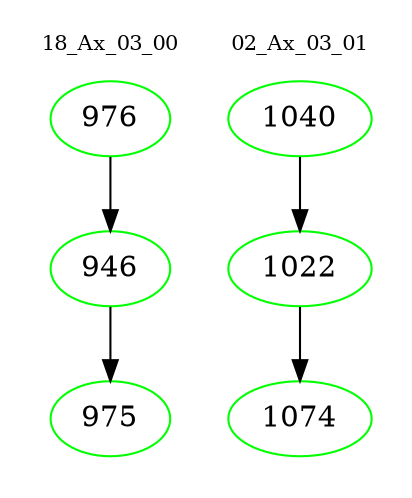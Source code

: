 digraph{
subgraph cluster_0 {
color = white
label = "18_Ax_03_00";
fontsize=10;
T0_976 [label="976", color="green"]
T0_976 -> T0_946 [color="black"]
T0_946 [label="946", color="green"]
T0_946 -> T0_975 [color="black"]
T0_975 [label="975", color="green"]
}
subgraph cluster_1 {
color = white
label = "02_Ax_03_01";
fontsize=10;
T1_1040 [label="1040", color="green"]
T1_1040 -> T1_1022 [color="black"]
T1_1022 [label="1022", color="green"]
T1_1022 -> T1_1074 [color="black"]
T1_1074 [label="1074", color="green"]
}
}
